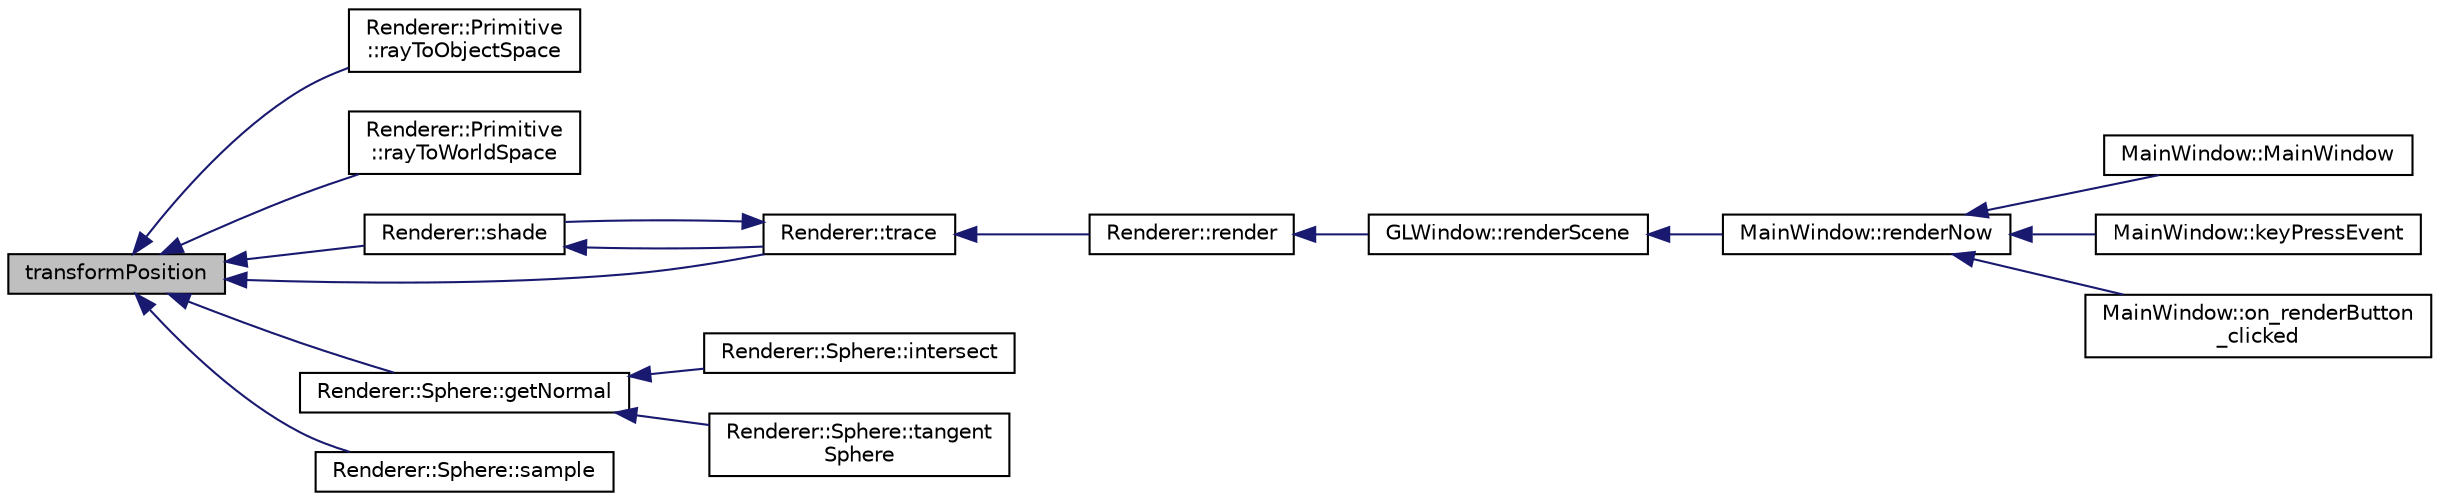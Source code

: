 digraph "transformPosition"
{
  edge [fontname="Helvetica",fontsize="10",labelfontname="Helvetica",labelfontsize="10"];
  node [fontname="Helvetica",fontsize="10",shape=record];
  rankdir="LR";
  Node1 [label="transformPosition",height=0.2,width=0.4,color="black", fillcolor="grey75", style="filled", fontcolor="black"];
  Node1 -> Node2 [dir="back",color="midnightblue",fontsize="10",style="solid",fontname="Helvetica"];
  Node2 [label="Renderer::Primitive\l::rayToObjectSpace",height=0.2,width=0.4,color="black", fillcolor="white", style="filled",URL="$class_renderer_1_1_primitive.html#ab284806b9c1642ae80410607d606ae46",tooltip="rayToObjectSpace converts _ray to this primitive&#39;s object space "];
  Node1 -> Node3 [dir="back",color="midnightblue",fontsize="10",style="solid",fontname="Helvetica"];
  Node3 [label="Renderer::Primitive\l::rayToWorldSpace",height=0.2,width=0.4,color="black", fillcolor="white", style="filled",URL="$class_renderer_1_1_primitive.html#aef8e1c3e54925ef164f094ef976ad78e",tooltip="rayToWorldSpace converts _ray to this primitive&#39;s world space "];
  Node1 -> Node4 [dir="back",color="midnightblue",fontsize="10",style="solid",fontname="Helvetica"];
  Node4 [label="Renderer::shade",height=0.2,width=0.4,color="black", fillcolor="white", style="filled",URL="$namespace_renderer.html#a5889ab8316b510a8dc208452fc14a76c",tooltip="shade checks if the last ray intersection is shaded by another object or has a clear path to a light ..."];
  Node4 -> Node5 [dir="back",color="midnightblue",fontsize="10",style="solid",fontname="Helvetica"];
  Node5 [label="Renderer::trace",height=0.2,width=0.4,color="black", fillcolor="white", style="filled",URL="$namespace_renderer.html#ac12ecacae721953493f903dacb4d411a",tooltip="trace checks if _ray intersects with anything in the scene "];
  Node5 -> Node4 [dir="back",color="midnightblue",fontsize="10",style="solid",fontname="Helvetica"];
  Node5 -> Node6 [dir="back",color="midnightblue",fontsize="10",style="solid",fontname="Helvetica"];
  Node6 [label="Renderer::render",height=0.2,width=0.4,color="black", fillcolor="white", style="filled",URL="$namespace_renderer.html#ab4e56fa4911b200479ea79e6f43079d0",tooltip="render starts the tracing process, setting up canonical camera space rays and firing them into the sc..."];
  Node6 -> Node7 [dir="back",color="midnightblue",fontsize="10",style="solid",fontname="Helvetica"];
  Node7 [label="GLWindow::renderScene",height=0.2,width=0.4,color="black", fillcolor="white", style="filled",URL="$class_g_l_window.html#afa32b188a2c32efb856380c59f966c50"];
  Node7 -> Node8 [dir="back",color="midnightblue",fontsize="10",style="solid",fontname="Helvetica"];
  Node8 [label="MainWindow::renderNow",height=0.2,width=0.4,color="black", fillcolor="white", style="filled",URL="$class_main_window.html#ab9611cd38a22e0d943734a6f656df484"];
  Node8 -> Node9 [dir="back",color="midnightblue",fontsize="10",style="solid",fontname="Helvetica"];
  Node9 [label="MainWindow::MainWindow",height=0.2,width=0.4,color="black", fillcolor="white", style="filled",URL="$class_main_window.html#a8b244be8b7b7db1b08de2a2acb9409db"];
  Node8 -> Node10 [dir="back",color="midnightblue",fontsize="10",style="solid",fontname="Helvetica"];
  Node10 [label="MainWindow::keyPressEvent",height=0.2,width=0.4,color="black", fillcolor="white", style="filled",URL="$class_main_window.html#a3c2e352934c6318d405c3d2b0e07729c",tooltip="override the keyPressEvent inherited from QObject so we can handle key presses. "];
  Node8 -> Node11 [dir="back",color="midnightblue",fontsize="10",style="solid",fontname="Helvetica"];
  Node11 [label="MainWindow::on_renderButton\l_clicked",height=0.2,width=0.4,color="black", fillcolor="white", style="filled",URL="$class_main_window.html#ad4224ffb01cbd6f9b31b3024053aeeef"];
  Node1 -> Node5 [dir="back",color="midnightblue",fontsize="10",style="solid",fontname="Helvetica"];
  Node1 -> Node12 [dir="back",color="midnightblue",fontsize="10",style="solid",fontname="Helvetica"];
  Node12 [label="Renderer::Sphere::getNormal",height=0.2,width=0.4,color="black", fillcolor="white", style="filled",URL="$class_renderer_1_1_sphere.html#a9a25c8561b372c717b03ab1696473b73",tooltip="getNormal calculates the surface normal a certain point "];
  Node12 -> Node13 [dir="back",color="midnightblue",fontsize="10",style="solid",fontname="Helvetica"];
  Node13 [label="Renderer::Sphere::intersect",height=0.2,width=0.4,color="black", fillcolor="white", style="filled",URL="$class_renderer_1_1_sphere.html#ac9525a1fa2081d065e25e93f5e2f4b1d",tooltip="intersect samples all the objects in the scene to figure out if the ray intersects ..."];
  Node12 -> Node14 [dir="back",color="midnightblue",fontsize="10",style="solid",fontname="Helvetica"];
  Node14 [label="Renderer::Sphere::tangent\lSphere",height=0.2,width=0.4,color="black", fillcolor="white", style="filled",URL="$class_renderer_1_1_sphere.html#a1e60080d349a95c18e29bd3e2f0f3819"];
  Node1 -> Node15 [dir="back",color="midnightblue",fontsize="10",style="solid",fontname="Helvetica"];
  Node15 [label="Renderer::Sphere::sample",height=0.2,width=0.4,color="black", fillcolor="white", style="filled",URL="$class_renderer_1_1_sphere.html#a63986b9167dd275192e87cc3c578d91a",tooltip="samples a point on the surface, used for lighting "];
}
